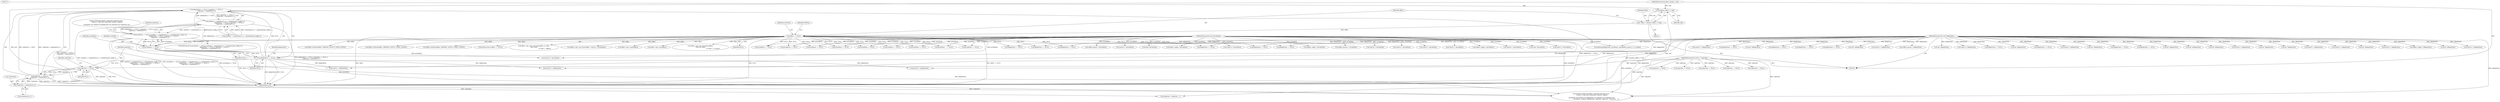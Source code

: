 digraph "0_Android_aeea52da00d210587fb3ed895de3d5f2e0264c88_9@API" {
"1001145" [label="(Call,pReplyData == NULL || replySize == NULL ||\n *replySize < sizeof(uint32_t))"];
"1001146" [label="(Call,pReplyData == NULL)"];
"1000106" [label="(MethodParameterIn,void *pReplyData)"];
"1001134" [label="(Call,pCmdData == NULL)"];
"1000104" [label="(MethodParameterIn,void *pCmdData)"];
"1000117" [label="(Call,effect == NULL)"];
"1000109" [label="(Call,* effect = (preproc_effect_t *) self)"];
"1000111" [label="(Call,(preproc_effect_t *) self)"];
"1000101" [label="(MethodParameterIn,effect_handle_t  self)"];
"1001149" [label="(Call,replySize == NULL ||\n *replySize < sizeof(uint32_t))"];
"1001150" [label="(Call,replySize == NULL)"];
"1000105" [label="(MethodParameterIn,uint32_t *replySize)"];
"1001153" [label="(Call,*replySize < sizeof(uint32_t))"];
"1001137" [label="(Call,cmdSize != (sizeof(uint32_t) + sizeof(channel_config_t)) ||\n                    pReplyData == NULL || replySize == NULL ||\n *replySize < sizeof(uint32_t))"];
"1001133" [label="(Call,pCmdData == NULL|| cmdSize != (sizeof(uint32_t) + sizeof(channel_config_t)) ||\n                    pReplyData == NULL || replySize == NULL ||\n *replySize < sizeof(uint32_t))"];
"1001160" [label="(Literal,\"PreProcessingFx_Command cmdCode Case: \"\n \"EFFECT_CMD_SET_FEATURE_CONFIG: ERROR\n\"\n \"pCmdData %p cmdSize %d pReplyData %p replySize %p *replySize %d\")"];
"1000116" [label="(ControlStructure,if (effect == NULL))"];
"1000478" [label="(Call,pReplyData == NULL)"];
"1000393" [label="(Call,(effect_param_t *)pCmdData)"];
"1001147" [label="(Identifier,pReplyData)"];
"1000915" [label="(Call,(uint32_t *)pCmdData)"];
"1000303" [label="(Call,(int *)pReplyData)"];
"1001148" [label="(Identifier,NULL)"];
"1001152" [label="(Identifier,NULL)"];
"1001151" [label="(Identifier,replySize)"];
"1000107" [label="(Block,)"];
"1000125" [label="(Identifier,cmdCode)"];
"1000656" [label="(Call,(bool *)pCmdData)"];
"1000437" [label="(Call,effect->ops->get_parameter(effect, p->data,\n &p->vsize,\n                                                       p->data + voffset))"];
"1001149" [label="(Call,replySize == NULL ||\n *replySize < sizeof(uint32_t))"];
"1000899" [label="(Call,(uint32_t *)pReplyData)"];
"1000407" [label="(Call,(effect_param_t *)pReplyData)"];
"1000795" [label="(Call,pReplyData == NULL)"];
"1000396" [label="(Call,memcpy(pReplyData, pCmdData, sizeof(effect_param_t) + p->psize))"];
"1000278" [label="(Call,pCmdData == NULL)"];
"1000614" [label="(Call,effect->ops->set_device(effect, *(uint32_t *)pCmdData))"];
"1001134" [label="(Call,pCmdData == NULL)"];
"1000344" [label="(Call,(effect_config_t *)pCmdData)"];
"1001224" [label="(Call,(uint32_t *)pCmdData)"];
"1000101" [label="(MethodParameterIn,effect_handle_t  self)"];
"1000212" [label="(Call,(effect_config_t *)pCmdData)"];
"1000356" [label="(Call,effect->ops->reset(effect))"];
"1000495" [label="(Call,(effect_param_t *) pCmdData)"];
"1000228" [label="(Call,(int *)pReplyData)"];
"1000594" [label="(Call,pCmdData == NULL)"];
"1000118" [label="(Identifier,effect)"];
"1001104" [label="(Call,(uint32_t *)pReplyData)"];
"1000123" [label="(Identifier,EINVAL)"];
"1000374" [label="(Call,pReplyData == NULL)"];
"1000104" [label="(MethodParameterIn,void *pCmdData)"];
"1000243" [label="(Call,(int *)pReplyData)"];
"1000863" [label="(Call,pReplyData == NULL)"];
"1001138" [label="(Call,cmdSize != (sizeof(uint32_t) + sizeof(channel_config_t)))"];
"1001137" [label="(Call,cmdSize != (sizeof(uint32_t) + sizeof(channel_config_t)) ||\n                    pReplyData == NULL || replySize == NULL ||\n *replySize < sizeof(uint32_t))"];
"1000541" [label="(Call,pReplyData == NULL)"];
"1001155" [label="(Identifier,replySize)"];
"1000968" [label="(Call,(uint32_t *)pReplyData)"];
"1000205" [label="(Call,(int *)pReplyData)"];
"1001039" [label="(Call,pReplyData == NULL)"];
"1000714" [label="(Call,pCmdData == NULL)"];
"1000617" [label="(Call,(uint32_t *)pCmdData)"];
"1000149" [label="(Call,effect->ops->init(effect))"];
"1000363" [label="(Call,pCmdData == NULL)"];
"1000523" [label="(Call,effect->ops->set_parameter(effect,\n (void *)p->data,\n                                                                p->data + p->psize))"];
"1001295" [label="(MethodReturn,int)"];
"1001064" [label="(Call,(uint32_t *)pCmdData)"];
"1000287" [label="(Call,pReplyData == NULL)"];
"1000557" [label="(Call,(int *)pReplyData)"];
"1001132" [label="(ControlStructure,if (pCmdData == NULL|| cmdSize != (sizeof(uint32_t) + sizeof(channel_config_t)) ||\n                    pReplyData == NULL || replySize == NULL ||\n *replySize < sizeof(uint32_t)))"];
"1001153" [label="(Call,*replySize < sizeof(uint32_t))"];
"1001165" [label="(Call,replySize ? *replySize : -1)"];
"1000117" [label="(Call,effect == NULL)"];
"1000119" [label="(Identifier,NULL)"];
"1001159" [label="(Call,ALOGE(\"PreProcessingFx_Command cmdCode Case: \"\n \"EFFECT_CMD_SET_FEATURE_CONFIG: ERROR\n\"\n \"pCmdData %p cmdSize %d pReplyData %p replySize %p *replySize %d\",\n                        pCmdData, cmdSize, pReplyData, replySize, replySize ? *replySize : -1))"];
"1000520" [label="(Call,(int *)pReplyData)"];
"1000111" [label="(Call,(preproc_effect_t *) self)"];
"1000852" [label="(Call,pCmdData == NULL)"];
"1000786" [label="(Call,(int *)pReplyData)"];
"1001030" [label="(Call,pCmdData == NULL)"];
"1001043" [label="(Call,replySize == NULL)"];
"1000130" [label="(Call,pReplyData == NULL)"];
"1000798" [label="(Call,replySize == NULL)"];
"1000628" [label="(Call,pCmdData == NULL)"];
"1000109" [label="(Call,* effect = (preproc_effect_t *) self)"];
"1001202" [label="(Call,(uint32_t *)pCmdData)"];
"1001075" [label="(Call,(uint32_t *)pReplyData)"];
"1001259" [label="(Call,(uint32_t *)pCmdData)"];
"1000583" [label="(Call,(int *)pReplyData)"];
"1000567" [label="(Call,pReplyData == NULL)"];
"1000310" [label="(Call,(effect_config_t *)pCmdData)"];
"1000110" [label="(Identifier,effect)"];
"1001135" [label="(Identifier,pCmdData)"];
"1001146" [label="(Call,pReplyData == NULL)"];
"1000467" [label="(Call,pCmdData == NULL)"];
"1000560" [label="(Call,Effect_SetState(effect, PREPROC_EFFECT_STATE_ACTIVE))"];
"1000866" [label="(Call,replySize == NULL)"];
"1000153" [label="(Call,(int *)pReplyData)"];
"1001002" [label="(Call,(uint32_t *)pReplyData)"];
"1001133" [label="(Call,pCmdData == NULL|| cmdSize != (sizeof(uint32_t) + sizeof(channel_config_t)) ||\n                    pReplyData == NULL || replySize == NULL ||\n *replySize < sizeof(uint32_t))"];
"1000253" [label="(Call,pReplyData == NULL)"];
"1000586" [label="(Call,Effect_SetState(effect, PREPROC_EFFECT_STATE_CONFIG))"];
"1001009" [label="(Call,(uint32_t *)pReplyData)"];
"1000883" [label="(Call,(uint32_t *)pCmdData)"];
"1000246" [label="(Call,Effect_SetState(effect, PREPROC_EFFECT_STATE_CONFIG))"];
"1001183" [label="(Call,(uint32_t *)pCmdData)"];
"1001139" [label="(Identifier,cmdSize)"];
"1000705" [label="(Call,(int *)pReplyData)"];
"1000326" [label="(Call,pReplyData == NULL)"];
"1001154" [label="(Call,*replySize)"];
"1000980" [label="(Call,(uint32_t *)pReplyData)"];
"1001272" [label="(Call,(uint32_t *)pReplyData)"];
"1000162" [label="(Call,pCmdData    == NULL)"];
"1000271" [label="(Call,(effect_config_t *)pReplyData)"];
"1001194" [label="(Call,(uint32_t *)pReplyData)"];
"1000836" [label="(Call,(int *)pReplyData)"];
"1000751" [label="(Call,(char *)pCmdData)"];
"1001150" [label="(Call,replySize == NULL)"];
"1001090" [label="(Call,(uint32_t *)pReplyData)"];
"1001253" [label="(Call,(uint32_t *)pCmdData)"];
"1001176" [label="(Identifier,replySize)"];
"1000943" [label="(Call,(uint32_t *)pReplyData)"];
"1000113" [label="(Identifier,self)"];
"1000721" [label="(Call,replySize == NULL)"];
"1001136" [label="(Identifier,NULL)"];
"1000637" [label="(Call,pReplyData == NULL)"];
"1001156" [label="(Call,sizeof(uint32_t))"];
"1000105" [label="(MethodParameterIn,uint32_t *replySize)"];
"1000316" [label="(Call,(int *)pReplyData)"];
"1000718" [label="(Call,pReplyData == NULL)"];
"1001145" [label="(Call,pReplyData == NULL || replySize == NULL ||\n *replySize < sizeof(uint32_t))"];
"1000106" [label="(MethodParameterIn,void *pReplyData)"];
"1000640" [label="(Call,replySize == NULL)"];
"1000171" [label="(Call,pReplyData  == NULL)"];
"1001244" [label="(Call,(uint32_t *)pReplyData)"];
"1001145" -> "1001137"  [label="AST: "];
"1001145" -> "1001146"  [label="CFG: "];
"1001145" -> "1001149"  [label="CFG: "];
"1001146" -> "1001145"  [label="AST: "];
"1001149" -> "1001145"  [label="AST: "];
"1001137" -> "1001145"  [label="CFG: "];
"1001145" -> "1001295"  [label="DDG: pReplyData == NULL"];
"1001145" -> "1001295"  [label="DDG: replySize == NULL ||\n *replySize < sizeof(uint32_t)"];
"1001145" -> "1001137"  [label="DDG: pReplyData == NULL"];
"1001145" -> "1001137"  [label="DDG: replySize == NULL ||\n *replySize < sizeof(uint32_t)"];
"1001146" -> "1001145"  [label="DDG: pReplyData"];
"1001146" -> "1001145"  [label="DDG: NULL"];
"1001149" -> "1001145"  [label="DDG: replySize == NULL"];
"1001149" -> "1001145"  [label="DDG: *replySize < sizeof(uint32_t)"];
"1001146" -> "1001148"  [label="CFG: "];
"1001147" -> "1001146"  [label="AST: "];
"1001148" -> "1001146"  [label="AST: "];
"1001151" -> "1001146"  [label="CFG: "];
"1001146" -> "1001295"  [label="DDG: NULL"];
"1001146" -> "1001295"  [label="DDG: pReplyData"];
"1000106" -> "1001146"  [label="DDG: pReplyData"];
"1001134" -> "1001146"  [label="DDG: NULL"];
"1001146" -> "1001150"  [label="DDG: NULL"];
"1001146" -> "1001159"  [label="DDG: pReplyData"];
"1001146" -> "1001194"  [label="DDG: pReplyData"];
"1001146" -> "1001244"  [label="DDG: pReplyData"];
"1001146" -> "1001272"  [label="DDG: pReplyData"];
"1000106" -> "1000100"  [label="AST: "];
"1000106" -> "1001295"  [label="DDG: pReplyData"];
"1000106" -> "1000130"  [label="DDG: pReplyData"];
"1000106" -> "1000153"  [label="DDG: pReplyData"];
"1000106" -> "1000171"  [label="DDG: pReplyData"];
"1000106" -> "1000205"  [label="DDG: pReplyData"];
"1000106" -> "1000228"  [label="DDG: pReplyData"];
"1000106" -> "1000243"  [label="DDG: pReplyData"];
"1000106" -> "1000253"  [label="DDG: pReplyData"];
"1000106" -> "1000271"  [label="DDG: pReplyData"];
"1000106" -> "1000287"  [label="DDG: pReplyData"];
"1000106" -> "1000303"  [label="DDG: pReplyData"];
"1000106" -> "1000316"  [label="DDG: pReplyData"];
"1000106" -> "1000326"  [label="DDG: pReplyData"];
"1000106" -> "1000374"  [label="DDG: pReplyData"];
"1000106" -> "1000396"  [label="DDG: pReplyData"];
"1000106" -> "1000407"  [label="DDG: pReplyData"];
"1000106" -> "1000478"  [label="DDG: pReplyData"];
"1000106" -> "1000520"  [label="DDG: pReplyData"];
"1000106" -> "1000541"  [label="DDG: pReplyData"];
"1000106" -> "1000557"  [label="DDG: pReplyData"];
"1000106" -> "1000567"  [label="DDG: pReplyData"];
"1000106" -> "1000583"  [label="DDG: pReplyData"];
"1000106" -> "1000637"  [label="DDG: pReplyData"];
"1000106" -> "1000705"  [label="DDG: pReplyData"];
"1000106" -> "1000718"  [label="DDG: pReplyData"];
"1000106" -> "1000786"  [label="DDG: pReplyData"];
"1000106" -> "1000795"  [label="DDG: pReplyData"];
"1000106" -> "1000836"  [label="DDG: pReplyData"];
"1000106" -> "1000863"  [label="DDG: pReplyData"];
"1000106" -> "1000899"  [label="DDG: pReplyData"];
"1000106" -> "1000943"  [label="DDG: pReplyData"];
"1000106" -> "1000968"  [label="DDG: pReplyData"];
"1000106" -> "1000980"  [label="DDG: pReplyData"];
"1000106" -> "1001002"  [label="DDG: pReplyData"];
"1000106" -> "1001009"  [label="DDG: pReplyData"];
"1000106" -> "1001039"  [label="DDG: pReplyData"];
"1000106" -> "1001075"  [label="DDG: pReplyData"];
"1000106" -> "1001090"  [label="DDG: pReplyData"];
"1000106" -> "1001104"  [label="DDG: pReplyData"];
"1000106" -> "1001159"  [label="DDG: pReplyData"];
"1000106" -> "1001194"  [label="DDG: pReplyData"];
"1000106" -> "1001244"  [label="DDG: pReplyData"];
"1000106" -> "1001272"  [label="DDG: pReplyData"];
"1001134" -> "1001133"  [label="AST: "];
"1001134" -> "1001136"  [label="CFG: "];
"1001135" -> "1001134"  [label="AST: "];
"1001136" -> "1001134"  [label="AST: "];
"1001139" -> "1001134"  [label="CFG: "];
"1001133" -> "1001134"  [label="CFG: "];
"1001134" -> "1001295"  [label="DDG: NULL"];
"1001134" -> "1001133"  [label="DDG: pCmdData"];
"1001134" -> "1001133"  [label="DDG: NULL"];
"1000104" -> "1001134"  [label="DDG: pCmdData"];
"1000117" -> "1001134"  [label="DDG: NULL"];
"1001134" -> "1001159"  [label="DDG: pCmdData"];
"1001134" -> "1001183"  [label="DDG: pCmdData"];
"1000104" -> "1000100"  [label="AST: "];
"1000104" -> "1001295"  [label="DDG: pCmdData"];
"1000104" -> "1000162"  [label="DDG: pCmdData"];
"1000104" -> "1000212"  [label="DDG: pCmdData"];
"1000104" -> "1000278"  [label="DDG: pCmdData"];
"1000104" -> "1000310"  [label="DDG: pCmdData"];
"1000104" -> "1000344"  [label="DDG: pCmdData"];
"1000104" -> "1000363"  [label="DDG: pCmdData"];
"1000104" -> "1000393"  [label="DDG: pCmdData"];
"1000104" -> "1000396"  [label="DDG: pCmdData"];
"1000104" -> "1000467"  [label="DDG: pCmdData"];
"1000104" -> "1000495"  [label="DDG: pCmdData"];
"1000104" -> "1000594"  [label="DDG: pCmdData"];
"1000104" -> "1000617"  [label="DDG: pCmdData"];
"1000104" -> "1000628"  [label="DDG: pCmdData"];
"1000104" -> "1000656"  [label="DDG: pCmdData"];
"1000104" -> "1000714"  [label="DDG: pCmdData"];
"1000104" -> "1000751"  [label="DDG: pCmdData"];
"1000104" -> "1000852"  [label="DDG: pCmdData"];
"1000104" -> "1000883"  [label="DDG: pCmdData"];
"1000104" -> "1000915"  [label="DDG: pCmdData"];
"1000104" -> "1001030"  [label="DDG: pCmdData"];
"1000104" -> "1001064"  [label="DDG: pCmdData"];
"1000104" -> "1001159"  [label="DDG: pCmdData"];
"1000104" -> "1001183"  [label="DDG: pCmdData"];
"1000104" -> "1001202"  [label="DDG: pCmdData"];
"1000104" -> "1001224"  [label="DDG: pCmdData"];
"1000104" -> "1001253"  [label="DDG: pCmdData"];
"1000104" -> "1001259"  [label="DDG: pCmdData"];
"1000117" -> "1000116"  [label="AST: "];
"1000117" -> "1000119"  [label="CFG: "];
"1000118" -> "1000117"  [label="AST: "];
"1000119" -> "1000117"  [label="AST: "];
"1000123" -> "1000117"  [label="CFG: "];
"1000125" -> "1000117"  [label="CFG: "];
"1000117" -> "1001295"  [label="DDG: effect == NULL"];
"1000117" -> "1001295"  [label="DDG: effect"];
"1000117" -> "1001295"  [label="DDG: NULL"];
"1000109" -> "1000117"  [label="DDG: effect"];
"1000117" -> "1000130"  [label="DDG: NULL"];
"1000117" -> "1000149"  [label="DDG: effect"];
"1000117" -> "1000162"  [label="DDG: NULL"];
"1000117" -> "1000246"  [label="DDG: effect"];
"1000117" -> "1000253"  [label="DDG: NULL"];
"1000117" -> "1000278"  [label="DDG: NULL"];
"1000117" -> "1000326"  [label="DDG: NULL"];
"1000117" -> "1000356"  [label="DDG: effect"];
"1000117" -> "1000363"  [label="DDG: NULL"];
"1000117" -> "1000437"  [label="DDG: effect"];
"1000117" -> "1000467"  [label="DDG: NULL"];
"1000117" -> "1000523"  [label="DDG: effect"];
"1000117" -> "1000541"  [label="DDG: NULL"];
"1000117" -> "1000560"  [label="DDG: effect"];
"1000117" -> "1000567"  [label="DDG: NULL"];
"1000117" -> "1000586"  [label="DDG: effect"];
"1000117" -> "1000594"  [label="DDG: NULL"];
"1000117" -> "1000614"  [label="DDG: effect"];
"1000117" -> "1000628"  [label="DDG: NULL"];
"1000117" -> "1000714"  [label="DDG: NULL"];
"1000117" -> "1000795"  [label="DDG: NULL"];
"1000117" -> "1000852"  [label="DDG: NULL"];
"1000117" -> "1001030"  [label="DDG: NULL"];
"1000109" -> "1000107"  [label="AST: "];
"1000109" -> "1000111"  [label="CFG: "];
"1000110" -> "1000109"  [label="AST: "];
"1000111" -> "1000109"  [label="AST: "];
"1000118" -> "1000109"  [label="CFG: "];
"1000109" -> "1001295"  [label="DDG: (preproc_effect_t *) self"];
"1000111" -> "1000109"  [label="DDG: self"];
"1000111" -> "1000113"  [label="CFG: "];
"1000112" -> "1000111"  [label="AST: "];
"1000113" -> "1000111"  [label="AST: "];
"1000111" -> "1001295"  [label="DDG: self"];
"1000101" -> "1000111"  [label="DDG: self"];
"1000101" -> "1000100"  [label="AST: "];
"1000101" -> "1001295"  [label="DDG: self"];
"1001149" -> "1001150"  [label="CFG: "];
"1001149" -> "1001153"  [label="CFG: "];
"1001150" -> "1001149"  [label="AST: "];
"1001153" -> "1001149"  [label="AST: "];
"1001149" -> "1001295"  [label="DDG: replySize == NULL"];
"1001149" -> "1001295"  [label="DDG: *replySize < sizeof(uint32_t)"];
"1001150" -> "1001149"  [label="DDG: replySize"];
"1001150" -> "1001149"  [label="DDG: NULL"];
"1001153" -> "1001149"  [label="DDG: *replySize"];
"1001150" -> "1001152"  [label="CFG: "];
"1001151" -> "1001150"  [label="AST: "];
"1001152" -> "1001150"  [label="AST: "];
"1001155" -> "1001150"  [label="CFG: "];
"1001150" -> "1001295"  [label="DDG: replySize"];
"1001150" -> "1001295"  [label="DDG: NULL"];
"1000105" -> "1001150"  [label="DDG: replySize"];
"1000105" -> "1000100"  [label="AST: "];
"1000105" -> "1001295"  [label="DDG: replySize"];
"1000105" -> "1000640"  [label="DDG: replySize"];
"1000105" -> "1000721"  [label="DDG: replySize"];
"1000105" -> "1000798"  [label="DDG: replySize"];
"1000105" -> "1000866"  [label="DDG: replySize"];
"1000105" -> "1001043"  [label="DDG: replySize"];
"1000105" -> "1001159"  [label="DDG: replySize"];
"1000105" -> "1001165"  [label="DDG: replySize"];
"1001153" -> "1001156"  [label="CFG: "];
"1001154" -> "1001153"  [label="AST: "];
"1001156" -> "1001153"  [label="AST: "];
"1001153" -> "1001159"  [label="DDG: *replySize"];
"1001153" -> "1001165"  [label="DDG: *replySize"];
"1001137" -> "1001133"  [label="AST: "];
"1001137" -> "1001138"  [label="CFG: "];
"1001138" -> "1001137"  [label="AST: "];
"1001133" -> "1001137"  [label="CFG: "];
"1001137" -> "1001295"  [label="DDG: cmdSize != (sizeof(uint32_t) + sizeof(channel_config_t))"];
"1001137" -> "1001295"  [label="DDG: pReplyData == NULL || replySize == NULL ||\n *replySize < sizeof(uint32_t)"];
"1001137" -> "1001133"  [label="DDG: cmdSize != (sizeof(uint32_t) + sizeof(channel_config_t))"];
"1001137" -> "1001133"  [label="DDG: pReplyData == NULL || replySize == NULL ||\n *replySize < sizeof(uint32_t)"];
"1001138" -> "1001137"  [label="DDG: cmdSize"];
"1001138" -> "1001137"  [label="DDG: sizeof(uint32_t) + sizeof(channel_config_t)"];
"1001133" -> "1001132"  [label="AST: "];
"1001160" -> "1001133"  [label="CFG: "];
"1001176" -> "1001133"  [label="CFG: "];
"1001133" -> "1001295"  [label="DDG: pCmdData == NULL"];
"1001133" -> "1001295"  [label="DDG: cmdSize != (sizeof(uint32_t) + sizeof(channel_config_t)) ||\n                    pReplyData == NULL || replySize == NULL ||\n *replySize < sizeof(uint32_t)"];
"1001133" -> "1001295"  [label="DDG: pCmdData == NULL|| cmdSize != (sizeof(uint32_t) + sizeof(channel_config_t)) ||\n                    pReplyData == NULL || replySize == NULL ||\n *replySize < sizeof(uint32_t)"];
}
